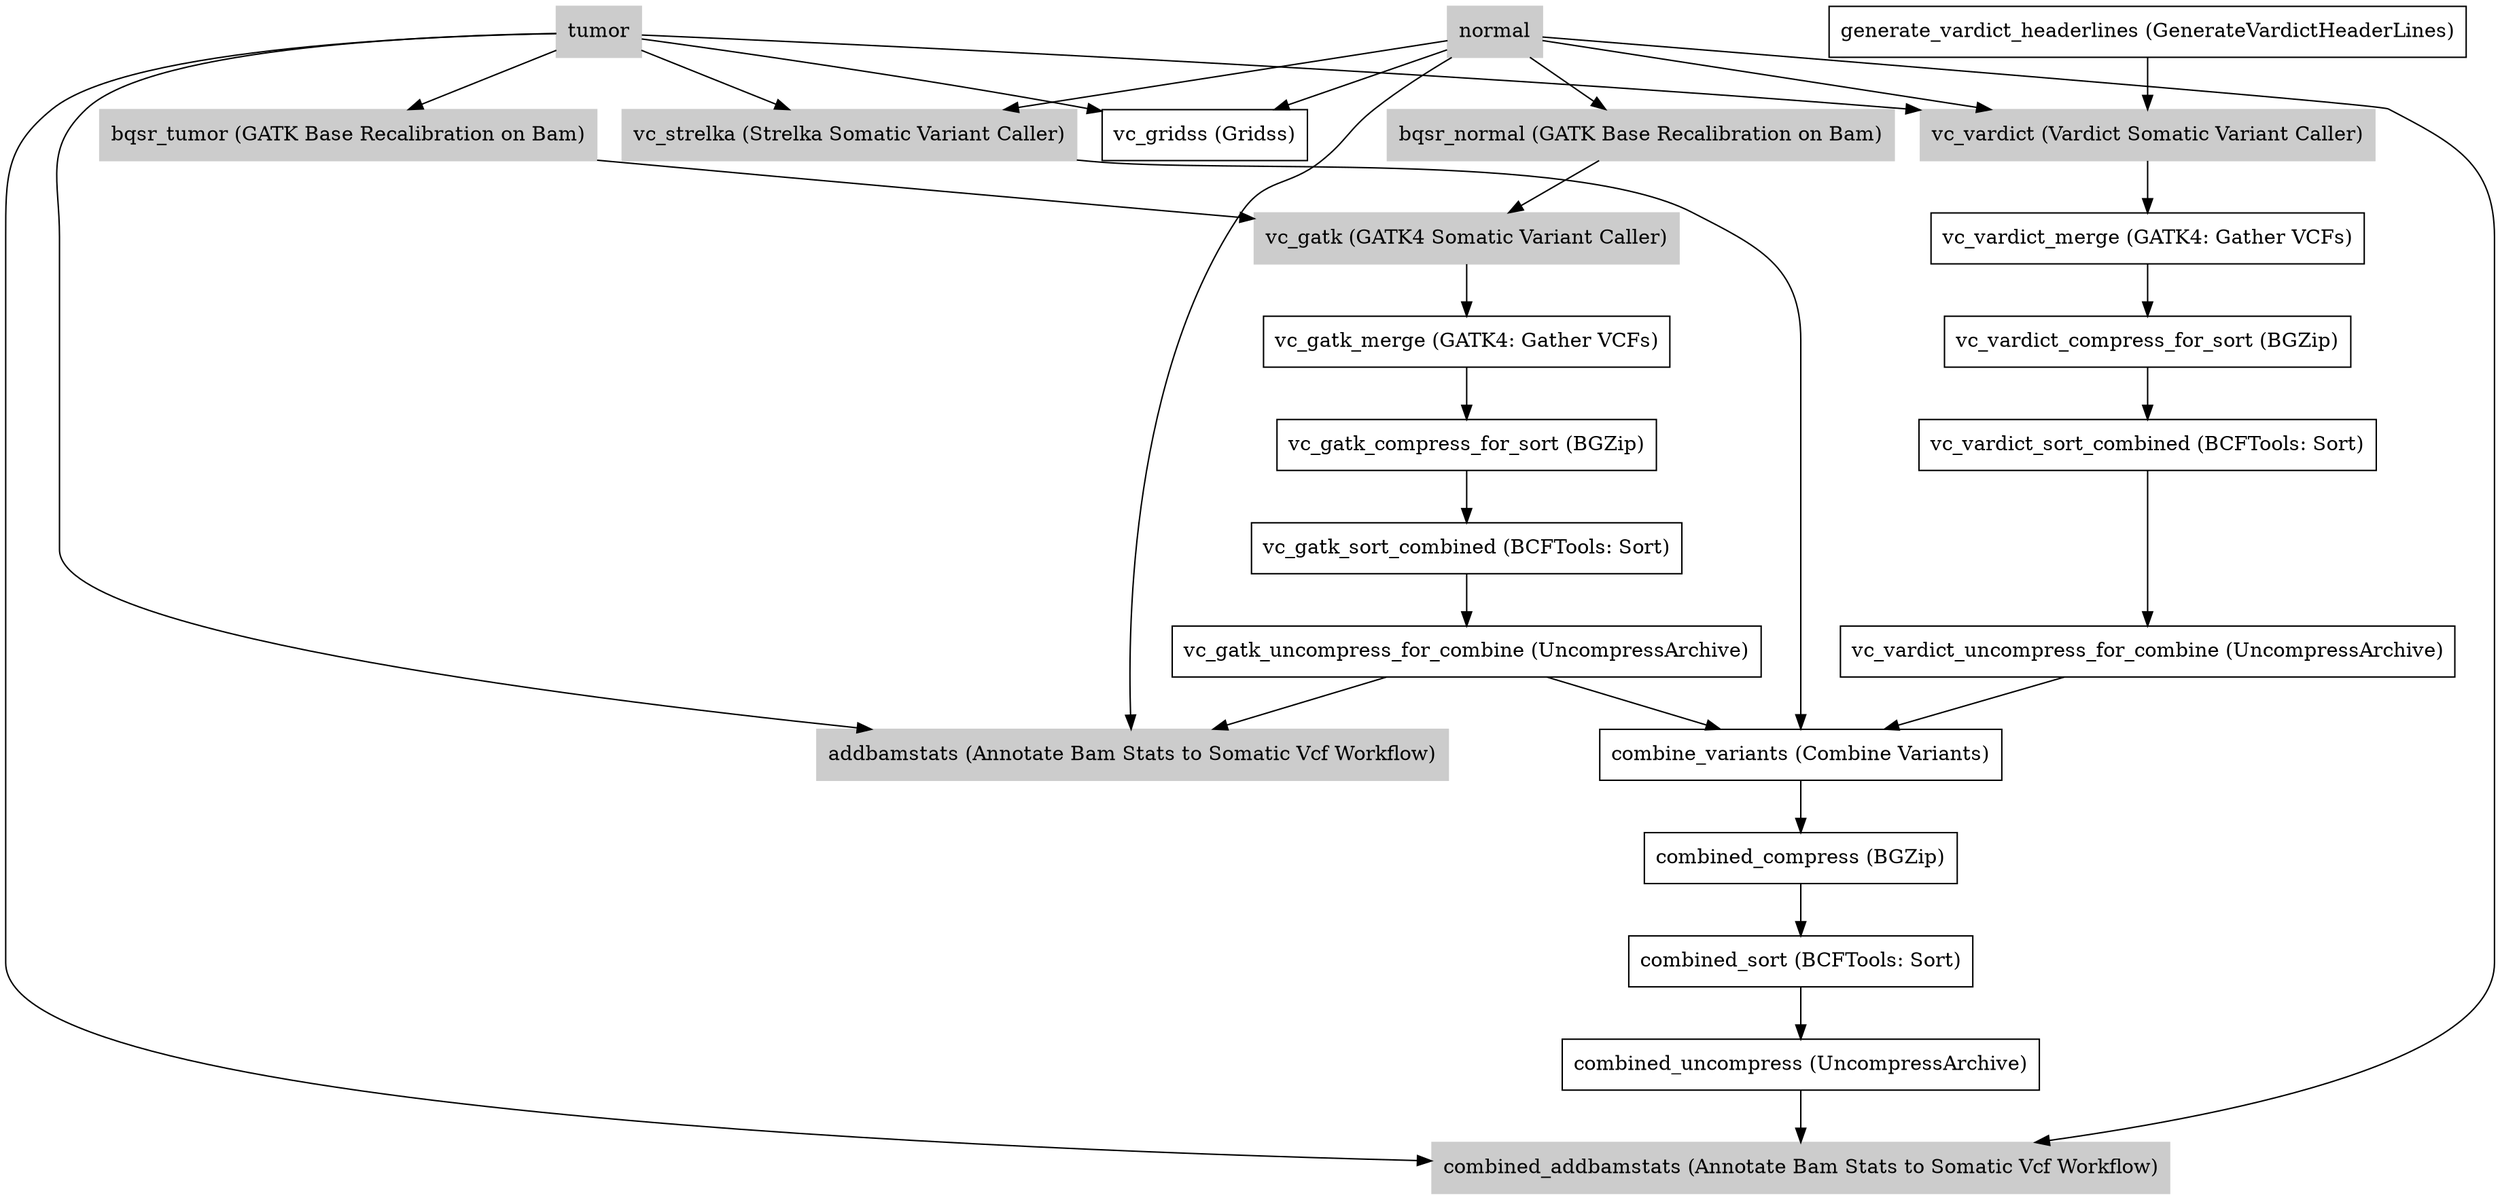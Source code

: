 // WGS Somatic (Multi callers)
digraph WGSSomaticMultiCallers {
	node [shape=record]
	tumor [label=tumor color=grey80 style=filled]
	normal [label=normal color=grey80 style=filled]
	vc_gridss [label="vc_gridss (Gridss)"]
	bqsr_normal [label="bqsr_normal (GATK Base Recalibration on Bam)" color=grey80 style=filled]
	bqsr_tumor [label="bqsr_tumor (GATK Base Recalibration on Bam)" color=grey80 style=filled]
	vc_gatk [label="vc_gatk (GATK4 Somatic Variant Caller)" color=grey80 style=filled]
	vc_gatk_merge [label="vc_gatk_merge (GATK4: Gather VCFs)"]
	vc_gatk_compress_for_sort [label="vc_gatk_compress_for_sort (BGZip)"]
	vc_gatk_sort_combined [label="vc_gatk_sort_combined (BCFTools: Sort)"]
	vc_gatk_uncompress_for_combine [label="vc_gatk_uncompress_for_combine (UncompressArchive)"]
	addbamstats [label="addbamstats (Annotate Bam Stats to Somatic Vcf Workflow)" color=grey80 style=filled]
	generate_vardict_headerlines [label="generate_vardict_headerlines (GenerateVardictHeaderLines)"]
	vc_vardict [label="vc_vardict (Vardict Somatic Variant Caller)" color=grey80 style=filled]
	vc_vardict_merge [label="vc_vardict_merge (GATK4: Gather VCFs)"]
	vc_vardict_compress_for_sort [label="vc_vardict_compress_for_sort (BGZip)"]
	vc_vardict_sort_combined [label="vc_vardict_sort_combined (BCFTools: Sort)"]
	vc_vardict_uncompress_for_combine [label="vc_vardict_uncompress_for_combine (UncompressArchive)"]
	vc_strelka [label="vc_strelka (Strelka Somatic Variant Caller)" color=grey80 style=filled]
	combine_variants [label="combine_variants (Combine Variants)"]
	combined_compress [label="combined_compress (BGZip)"]
	combined_sort [label="combined_sort (BCFTools: Sort)"]
	combined_uncompress [label="combined_uncompress (UncompressArchive)"]
	combined_addbamstats [label="combined_addbamstats (Annotate Bam Stats to Somatic Vcf Workflow)" color=grey80 style=filled]
	tumor -> vc_gridss
	normal -> vc_gridss
	normal -> bqsr_normal
	tumor -> bqsr_tumor
	bqsr_normal -> vc_gatk
	bqsr_tumor -> vc_gatk
	vc_gatk -> vc_gatk_merge
	vc_gatk_merge -> vc_gatk_compress_for_sort
	vc_gatk_compress_for_sort -> vc_gatk_sort_combined
	vc_gatk_sort_combined -> vc_gatk_uncompress_for_combine
	tumor -> addbamstats
	normal -> addbamstats
	vc_gatk_uncompress_for_combine -> addbamstats
	tumor -> vc_vardict
	normal -> vc_vardict
	generate_vardict_headerlines -> vc_vardict
	vc_vardict -> vc_vardict_merge
	vc_vardict_merge -> vc_vardict_compress_for_sort
	vc_vardict_compress_for_sort -> vc_vardict_sort_combined
	vc_vardict_sort_combined -> vc_vardict_uncompress_for_combine
	tumor -> vc_strelka
	normal -> vc_strelka
	vc_strelka -> combine_variants
	vc_vardict_uncompress_for_combine -> combine_variants
	vc_gatk_uncompress_for_combine -> combine_variants
	combine_variants -> combined_compress
	combined_compress -> combined_sort
	combined_sort -> combined_uncompress
	tumor -> combined_addbamstats
	normal -> combined_addbamstats
	combined_uncompress -> combined_addbamstats
}
